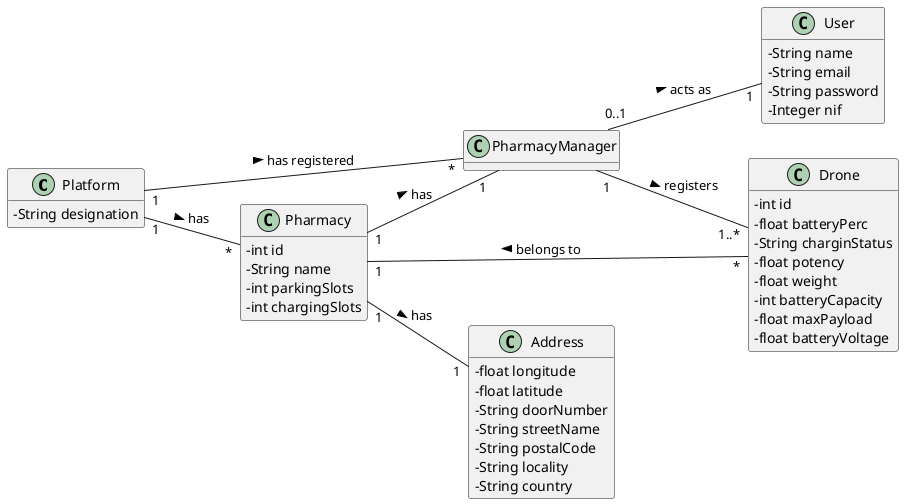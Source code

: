 @startuml
skinparam classAttributeIconSize 0
hide methods
left to right direction

class Platform {
  -String designation
}

class Pharmacy {
  -int id
  -String name
  -int parkingSlots
  -int chargingSlots
}

class User{
-   String name
-   String email
-   String password
-   Integer nif
}

class PharmacyManager {
}

class Drone{
  -int id
  -float batteryPerc
  -String charginStatus
  -float potency
  -float weight
  -int batteryCapacity
  -float maxPayload
  -float batteryVoltage
}

class Address{
  -float longitude
  -float latitude
  -String doorNumber
  -String streetName
  -String postalCode
  -String locality
  -String country
}



Platform "1" -- "*" Pharmacy : has >
Platform "1" -- "*" PharmacyManager : has registered >
PharmacyManager "0..1" -- "1" User: acts as >
PharmacyManager "1" -- "1..*" Drone : registers >
Pharmacy "1" -- "1" PharmacyManager : has >
Drone "*" -- "1" Pharmacy : belongs to >
Pharmacy "1" -- "1" Address : has >
@enduml

